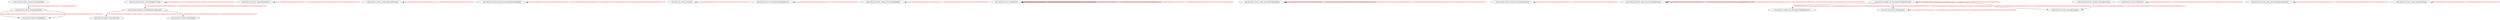digraph G {
com_fsck_k9_activity_ManageIdentities -> com_fsck_k9_activity_EditIdentity [label="Lcom/fsck/k9/activity/ManageIdentities;=>onOptionsItemSelected(Landroid/view/MenuItem;)Z", fontcolor="red"];
com_fsck_k9_activity_ManageIdentities -> com_fsck_k9_activity_EditIdentity [label="Lcom/fsck/k9/activity/ManageIdentities;=>editItem(I)V", fontcolor="red"];
com_fsck_k9_activity_UnreadWidgetConfiguration -> com_fsck_k9_activity_ChooseAccount [label="Lcom/fsck/k9/activity/UnreadWidgetConfiguration$1;=>onPreferenceClick(Landroid/preference/Preference;)Z", fontcolor="red"];
com_fsck_k9_activity_UnreadWidgetConfiguration -> com_fsck_k9_activity_ChooseFolder [label="Lcom/fsck/k9/activity/UnreadWidgetConfiguration$3;=>onPreferenceClick(Landroid/preference/Preference;)Z", fontcolor="red"];
com_fsck_k9_activity_UpgradeDatabases -> com_fsck_k9_activity_UpgradeDatabases [label="Lcom/fsck/k9/activity/UpgradeDatabases;=>actionUpgradeDatabases(Landroid/content/Context;Landroid/content/Intent;)Z", fontcolor="red"];
com_fsck_k9_activity_setup_WelcomeMessage -> com_fsck_k9_activity_setup_WelcomeMessage [label="Lcom/fsck/k9/activity/setup/WelcomeMessage;=>showWelcomeMessage(Landroid/content/Context;)V", fontcolor="red"];
com_fsck_k9_activity_setup_AccountSetupCheckSettings -> com_fsck_k9_activity_setup_AccountSetupCheckSettings [label="Lcom/fsck/k9/activity/setup/AccountSetupCheckSettings;=>actionCheckSettings(Landroid/app/Activity;Lcom/fsck/k9/Account;Lcom/fsck/k9/activity/setup/AccountSetupCheckSettings$CheckDirection;)V", fontcolor="red"];
com_fsck_k9_activity_Accounts -> com_fsck_k9_activity_Accounts [label="Lcom/fsck/k9/activity/Accounts;=>listAccounts(Landroid/content/Context;)V", fontcolor="red"];
com_fsck_k9_service_DatabaseUpgradeService -> com_fsck_k9_service_DatabaseUpgradeService [label="Lcom/fsck/k9/service/DatabaseUpgradeService;=>startService(Landroid/content/Context;)V", fontcolor="red"];
com_fsck_k9_activity_setup_AccountSetupOptions -> com_fsck_k9_activity_setup_AccountSetupOptions [label="Lcom/fsck/k9/activity/setup/AccountSetupOptions;=>actionOptions(Landroid/content/Context;Lcom/fsck/k9/Account;Z)V", fontcolor="red"];
com_fsck_k9_service_MailService -> com_fsck_k9_service_MailService [label="Lcom/fsck/k9/service/MailService;=>actionRestartPushers(Landroid/content/Context;Ljava/lang/Integer;)V", fontcolor="red"];
com_fsck_k9_service_MailService -> com_fsck_k9_service_MailService [label="Lcom/fsck/k9/service/MailService;=>actionReset(Landroid/content/Context;Ljava/lang/Integer;)V", fontcolor="red"];
com_fsck_k9_service_MailService -> com_fsck_k9_service_MailService [label="Lcom/fsck/k9/service/MailService;=>actionReschedulePoll(Landroid/content/Context;Ljava/lang/Integer;)V", fontcolor="red"];
com_fsck_k9_activity_setup_AccountSetupOutgoing -> com_fsck_k9_activity_setup_AccountSetupOutgoing [label="Lcom/fsck/k9/activity/setup/AccountSetupOutgoing;=>actionOutgoingSettings(Landroid/content/Context;Lcom/fsck/k9/Account;Z)V", fontcolor="red"];
com_fsck_k9_activity_setup_AccountSetupOutgoing -> com_fsck_k9_activity_setup_AccountSetupOutgoing [label="Lcom/fsck/k9/activity/setup/AccountSetupOutgoing;=>intentActionEditOutgoingSettings(Landroid/content/Context;Lcom/fsck/k9/Account;)Landroid/content/Intent;", fontcolor="red"];
com_fsck_k9_activity_setup_AccountSetupNames -> com_fsck_k9_activity_setup_AccountSetupNames [label="Lcom/fsck/k9/activity/setup/AccountSetupNames;=>actionSetNames(Landroid/content/Context;Lcom/fsck/k9/Account;)V", fontcolor="red"];
com_fsck_k9_activity_setup_AccountSetupIncoming -> com_fsck_k9_activity_setup_AccountSetupIncoming [label="Lcom/fsck/k9/activity/setup/AccountSetupIncoming;=>actionIncomingSettings(Landroid/app/Activity;Lcom/fsck/k9/Account;Z)V", fontcolor="red"];
com_fsck_k9_activity_setup_AccountSetupIncoming -> com_fsck_k9_activity_setup_AccountSetupIncoming [label="Lcom/fsck/k9/activity/setup/AccountSetupIncoming;=>intentActionEditIncomingSettings(Landroid/content/Context;Lcom/fsck/k9/Account;)Landroid/content/Intent;", fontcolor="red"];
com_fsck_k9_widget_list_MessageListWidgetProvider -> com_fsck_k9_widget_list_MessageListWidgetService [label="Lcom/fsck/k9/widget/list/MessageListWidgetProvider;=>updateAppWidget(Landroid/content/Context;Landroid/appwidget/AppWidgetManager;I)V", fontcolor="red"];
com_fsck_k9_widget_list_MessageListWidgetProvider -> com_fsck_k9_activity_MessageList [label="Lcom/fsck/k9/widget/list/MessageListWidgetProvider;=>viewActionTemplatePendingIntent(Landroid/content/Context;)Landroid/app/PendingIntent;", fontcolor="red"];
com_fsck_k9_widget_list_MessageListWidgetProvider -> com_fsck_k9_activity_MessageCompose [label="Lcom/fsck/k9/widget/list/MessageListWidgetProvider;=>composeActionPendingIntent(Landroid/content/Context;)Landroid/app/PendingIntent;", fontcolor="red"];
com_fsck_k9_widget_list_MessageListWidgetProvider -> com_fsck_k9_widget_list_MessageListWidgetProvider [label="Lcom/fsck/k9/widget/list/MessageListWidgetProvider;=>triggerMessageListWidgetUpdate(Landroid/content/Context;)V", fontcolor="red"];
com_fsck_k9_provider_UnreadWidgetProvider -> com_fsck_k9_activity_UnreadWidgetConfiguration [label="Lcom/fsck/k9/provider/UnreadWidgetProvider;=>updateWidget(Landroid/content/Context;Landroid/appwidget/AppWidgetManager;Lcom/fsck/k9/helper/UnreadWidgetProperties;)V", fontcolor="red"];
com_fsck_k9_provider_UnreadWidgetProvider -> com_fsck_k9_provider_UnreadWidgetProvider [label="Lcom/fsck/k9/provider/UnreadWidgetProvider;=>updateUnreadCount(Landroid/content/Context;)V", fontcolor="red"];
com_fsck_k9_activity_FolderList -> com_fsck_k9_activity_FolderList [label="Lcom/fsck/k9/activity/FolderList;=>actionHandleAccountIntent(Landroid/content/Context;Lcom/fsck/k9/Account;Z)Landroid/content/Intent;", fontcolor="red"];
com_fsck_k9_activity_setup_AccountSettings -> com_fsck_k9_activity_ManageIdentities [label="Lcom/fsck/k9/activity/setup/AccountSettings;=>onManageIdentities()V", fontcolor="red"];
com_fsck_k9_activity_compose_MessageActions -> com_fsck_k9_activity_MessageCompose [label="Lcom/fsck/k9/activity/compose/MessageActions;=>actionEditDraft(Landroid/content/Context;Lcom/fsck/k9/activity/MessageReference;)V", fontcolor="red"];
com_fsck_k9_activity_MessageList -> com_fsck_k9_activity_MessageList [label="Lcom/fsck/k9/activity/MessageList;=>intentDisplaySearch(Landroid/content/Context;Lcom/fsck/k9/search/SearchSpecification;ZZZ)Landroid/content/Intent;", fontcolor="red"];
com_fsck_k9_activity_setup_AccountSetupComposition -> com_fsck_k9_activity_setup_AccountSetupComposition [label="Lcom/fsck/k9/activity/setup/AccountSetupComposition;=>actionEditCompositionSettings(Landroid/app/Activity;Lcom/fsck/k9/Account;)V", fontcolor="red"];
com_fsck_k9_activity_setup_FontSizeSettings -> com_fsck_k9_activity_setup_FontSizeSettings [label="Lcom/fsck/k9/activity/setup/FontSizeSettings;=>actionEditSettings(Landroid/content/Context;)V", fontcolor="red"];
}